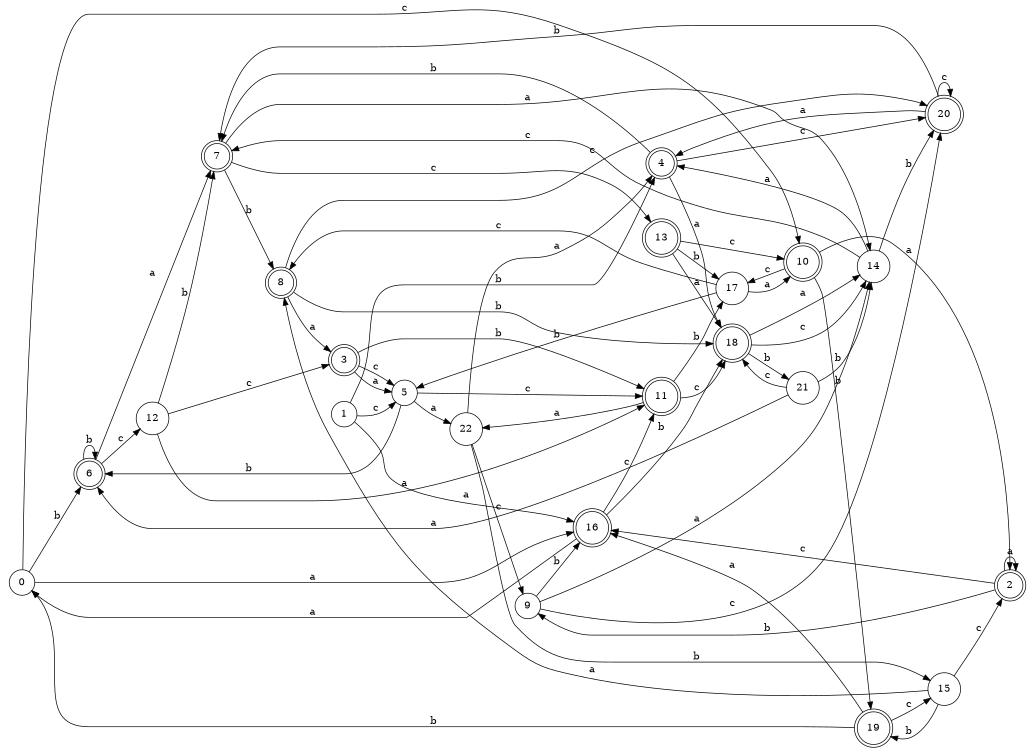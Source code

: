 digraph n19_5 {
__start0 [label="" shape="none"];

rankdir=LR;
size="8,5";

s0 [style="filled", color="black", fillcolor="white" shape="circle", label="0"];
s1 [style="filled", color="black", fillcolor="white" shape="circle", label="1"];
s2 [style="rounded,filled", color="black", fillcolor="white" shape="doublecircle", label="2"];
s3 [style="rounded,filled", color="black", fillcolor="white" shape="doublecircle", label="3"];
s4 [style="rounded,filled", color="black", fillcolor="white" shape="doublecircle", label="4"];
s5 [style="filled", color="black", fillcolor="white" shape="circle", label="5"];
s6 [style="rounded,filled", color="black", fillcolor="white" shape="doublecircle", label="6"];
s7 [style="rounded,filled", color="black", fillcolor="white" shape="doublecircle", label="7"];
s8 [style="rounded,filled", color="black", fillcolor="white" shape="doublecircle", label="8"];
s9 [style="filled", color="black", fillcolor="white" shape="circle", label="9"];
s10 [style="rounded,filled", color="black", fillcolor="white" shape="doublecircle", label="10"];
s11 [style="rounded,filled", color="black", fillcolor="white" shape="doublecircle", label="11"];
s12 [style="filled", color="black", fillcolor="white" shape="circle", label="12"];
s13 [style="rounded,filled", color="black", fillcolor="white" shape="doublecircle", label="13"];
s14 [style="filled", color="black", fillcolor="white" shape="circle", label="14"];
s15 [style="filled", color="black", fillcolor="white" shape="circle", label="15"];
s16 [style="rounded,filled", color="black", fillcolor="white" shape="doublecircle", label="16"];
s17 [style="filled", color="black", fillcolor="white" shape="circle", label="17"];
s18 [style="rounded,filled", color="black", fillcolor="white" shape="doublecircle", label="18"];
s19 [style="rounded,filled", color="black", fillcolor="white" shape="doublecircle", label="19"];
s20 [style="rounded,filled", color="black", fillcolor="white" shape="doublecircle", label="20"];
s21 [style="filled", color="black", fillcolor="white" shape="circle", label="21"];
s22 [style="filled", color="black", fillcolor="white" shape="circle", label="22"];
s0 -> s16 [label="a"];
s0 -> s6 [label="b"];
s0 -> s10 [label="c"];
s1 -> s16 [label="a"];
s1 -> s4 [label="b"];
s1 -> s5 [label="c"];
s2 -> s2 [label="a"];
s2 -> s9 [label="b"];
s2 -> s16 [label="c"];
s3 -> s5 [label="a"];
s3 -> s11 [label="b"];
s3 -> s5 [label="c"];
s4 -> s18 [label="a"];
s4 -> s7 [label="b"];
s4 -> s20 [label="c"];
s5 -> s22 [label="a"];
s5 -> s6 [label="b"];
s5 -> s11 [label="c"];
s6 -> s7 [label="a"];
s6 -> s6 [label="b"];
s6 -> s12 [label="c"];
s7 -> s14 [label="a"];
s7 -> s8 [label="b"];
s7 -> s13 [label="c"];
s8 -> s3 [label="a"];
s8 -> s18 [label="b"];
s8 -> s20 [label="c"];
s9 -> s14 [label="a"];
s9 -> s16 [label="b"];
s9 -> s20 [label="c"];
s10 -> s2 [label="a"];
s10 -> s19 [label="b"];
s10 -> s17 [label="c"];
s11 -> s22 [label="a"];
s11 -> s17 [label="b"];
s11 -> s18 [label="c"];
s12 -> s11 [label="a"];
s12 -> s7 [label="b"];
s12 -> s3 [label="c"];
s13 -> s18 [label="a"];
s13 -> s17 [label="b"];
s13 -> s10 [label="c"];
s14 -> s4 [label="a"];
s14 -> s20 [label="b"];
s14 -> s7 [label="c"];
s15 -> s8 [label="a"];
s15 -> s19 [label="b"];
s15 -> s2 [label="c"];
s16 -> s0 [label="a"];
s16 -> s18 [label="b"];
s16 -> s11 [label="c"];
s17 -> s10 [label="a"];
s17 -> s5 [label="b"];
s17 -> s8 [label="c"];
s18 -> s14 [label="a"];
s18 -> s21 [label="b"];
s18 -> s14 [label="c"];
s19 -> s16 [label="a"];
s19 -> s0 [label="b"];
s19 -> s15 [label="c"];
s20 -> s4 [label="a"];
s20 -> s7 [label="b"];
s20 -> s20 [label="c"];
s21 -> s6 [label="a"];
s21 -> s14 [label="b"];
s21 -> s18 [label="c"];
s22 -> s4 [label="a"];
s22 -> s15 [label="b"];
s22 -> s9 [label="c"];

}